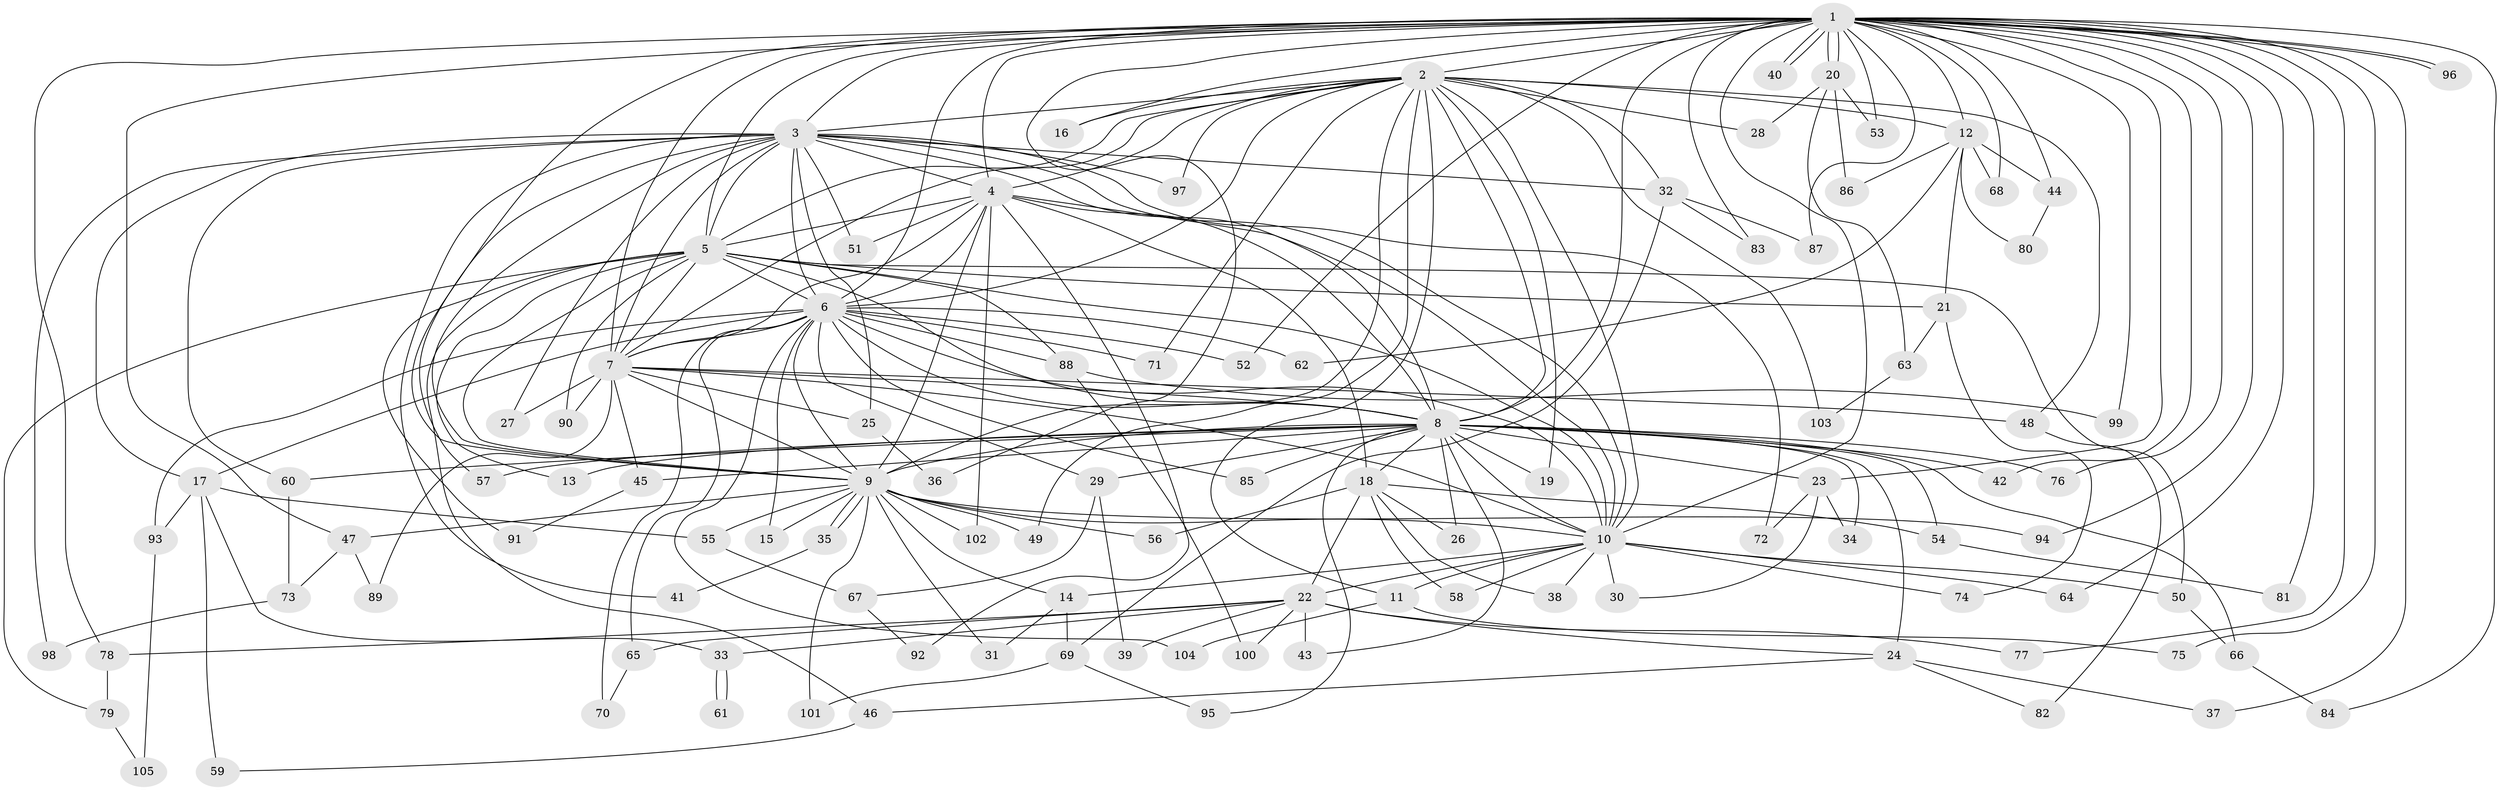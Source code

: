 // Generated by graph-tools (version 1.1) at 2025/49/03/09/25 03:49:36]
// undirected, 105 vertices, 235 edges
graph export_dot {
graph [start="1"]
  node [color=gray90,style=filled];
  1;
  2;
  3;
  4;
  5;
  6;
  7;
  8;
  9;
  10;
  11;
  12;
  13;
  14;
  15;
  16;
  17;
  18;
  19;
  20;
  21;
  22;
  23;
  24;
  25;
  26;
  27;
  28;
  29;
  30;
  31;
  32;
  33;
  34;
  35;
  36;
  37;
  38;
  39;
  40;
  41;
  42;
  43;
  44;
  45;
  46;
  47;
  48;
  49;
  50;
  51;
  52;
  53;
  54;
  55;
  56;
  57;
  58;
  59;
  60;
  61;
  62;
  63;
  64;
  65;
  66;
  67;
  68;
  69;
  70;
  71;
  72;
  73;
  74;
  75;
  76;
  77;
  78;
  79;
  80;
  81;
  82;
  83;
  84;
  85;
  86;
  87;
  88;
  89;
  90;
  91;
  92;
  93;
  94;
  95;
  96;
  97;
  98;
  99;
  100;
  101;
  102;
  103;
  104;
  105;
  1 -- 2;
  1 -- 3;
  1 -- 4;
  1 -- 5;
  1 -- 6;
  1 -- 7;
  1 -- 8;
  1 -- 9;
  1 -- 10;
  1 -- 12;
  1 -- 16;
  1 -- 20;
  1 -- 20;
  1 -- 23;
  1 -- 36;
  1 -- 37;
  1 -- 40;
  1 -- 40;
  1 -- 42;
  1 -- 44;
  1 -- 47;
  1 -- 52;
  1 -- 53;
  1 -- 64;
  1 -- 68;
  1 -- 75;
  1 -- 76;
  1 -- 77;
  1 -- 78;
  1 -- 81;
  1 -- 83;
  1 -- 84;
  1 -- 87;
  1 -- 94;
  1 -- 96;
  1 -- 96;
  1 -- 99;
  2 -- 3;
  2 -- 4;
  2 -- 5;
  2 -- 6;
  2 -- 7;
  2 -- 8;
  2 -- 9;
  2 -- 10;
  2 -- 11;
  2 -- 12;
  2 -- 16;
  2 -- 19;
  2 -- 28;
  2 -- 32;
  2 -- 48;
  2 -- 49;
  2 -- 71;
  2 -- 97;
  2 -- 103;
  3 -- 4;
  3 -- 5;
  3 -- 6;
  3 -- 7;
  3 -- 8;
  3 -- 9;
  3 -- 10;
  3 -- 17;
  3 -- 25;
  3 -- 27;
  3 -- 32;
  3 -- 41;
  3 -- 51;
  3 -- 57;
  3 -- 60;
  3 -- 72;
  3 -- 97;
  3 -- 98;
  4 -- 5;
  4 -- 6;
  4 -- 7;
  4 -- 8;
  4 -- 9;
  4 -- 10;
  4 -- 18;
  4 -- 51;
  4 -- 92;
  4 -- 102;
  5 -- 6;
  5 -- 7;
  5 -- 8;
  5 -- 9;
  5 -- 10;
  5 -- 13;
  5 -- 21;
  5 -- 46;
  5 -- 50;
  5 -- 79;
  5 -- 88;
  5 -- 90;
  5 -- 91;
  6 -- 7;
  6 -- 8;
  6 -- 9;
  6 -- 10;
  6 -- 15;
  6 -- 17;
  6 -- 29;
  6 -- 52;
  6 -- 62;
  6 -- 65;
  6 -- 70;
  6 -- 71;
  6 -- 85;
  6 -- 88;
  6 -- 93;
  6 -- 104;
  7 -- 8;
  7 -- 9;
  7 -- 10;
  7 -- 25;
  7 -- 27;
  7 -- 45;
  7 -- 48;
  7 -- 89;
  7 -- 90;
  8 -- 9;
  8 -- 10;
  8 -- 13;
  8 -- 18;
  8 -- 19;
  8 -- 23;
  8 -- 24;
  8 -- 26;
  8 -- 29;
  8 -- 34;
  8 -- 42;
  8 -- 43;
  8 -- 45;
  8 -- 54;
  8 -- 57;
  8 -- 60;
  8 -- 66;
  8 -- 76;
  8 -- 85;
  8 -- 95;
  9 -- 10;
  9 -- 14;
  9 -- 15;
  9 -- 31;
  9 -- 35;
  9 -- 35;
  9 -- 47;
  9 -- 49;
  9 -- 55;
  9 -- 56;
  9 -- 94;
  9 -- 101;
  9 -- 102;
  10 -- 11;
  10 -- 14;
  10 -- 22;
  10 -- 30;
  10 -- 38;
  10 -- 50;
  10 -- 58;
  10 -- 64;
  10 -- 74;
  11 -- 75;
  11 -- 104;
  12 -- 21;
  12 -- 44;
  12 -- 62;
  12 -- 68;
  12 -- 80;
  12 -- 86;
  14 -- 31;
  14 -- 69;
  17 -- 33;
  17 -- 55;
  17 -- 59;
  17 -- 93;
  18 -- 22;
  18 -- 26;
  18 -- 38;
  18 -- 54;
  18 -- 56;
  18 -- 58;
  20 -- 28;
  20 -- 53;
  20 -- 63;
  20 -- 86;
  21 -- 63;
  21 -- 74;
  22 -- 24;
  22 -- 33;
  22 -- 39;
  22 -- 43;
  22 -- 65;
  22 -- 77;
  22 -- 78;
  22 -- 100;
  23 -- 30;
  23 -- 34;
  23 -- 72;
  24 -- 37;
  24 -- 46;
  24 -- 82;
  25 -- 36;
  29 -- 39;
  29 -- 67;
  32 -- 69;
  32 -- 83;
  32 -- 87;
  33 -- 61;
  33 -- 61;
  35 -- 41;
  44 -- 80;
  45 -- 91;
  46 -- 59;
  47 -- 73;
  47 -- 89;
  48 -- 82;
  50 -- 66;
  54 -- 81;
  55 -- 67;
  60 -- 73;
  63 -- 103;
  65 -- 70;
  66 -- 84;
  67 -- 92;
  69 -- 95;
  69 -- 101;
  73 -- 98;
  78 -- 79;
  79 -- 105;
  88 -- 99;
  88 -- 100;
  93 -- 105;
}
